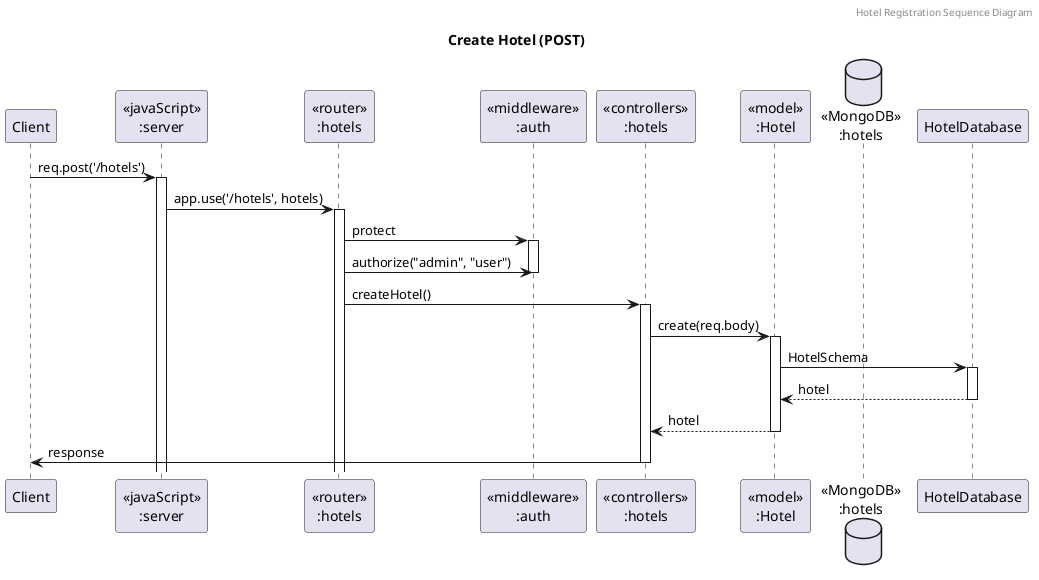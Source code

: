 @startuml Create Hotel

header Hotel Registration Sequence Diagram
title "Create Hotel (POST)"

participant "Client" as client
participant "<<javaScript>>\n:server" as server
participant "<<router>>\n:hotels" as routerHotels
participant "<<middleware>>\n:auth" as middlewareAuth
participant "<<controllers>>\n:hotels" as controllersHotel
participant "<<model>>\n:Hotel" as modelHotel
database "<<MongoDB>>\n:hotels" as Hoteldatabase

client->server ++:req.post('/hotels')
server->routerHotels ++:app.use('/hotels', hotels)

routerHotels -> middlewareAuth ++: protect
routerHotels -> middlewareAuth: authorize("admin", "user")
deactivate middlewareAuth

routerHotels -> controllersHotel ++:createHotel()
controllersHotel->modelHotel ++:create(req.body)
modelHotel ->HotelDatabase ++: HotelSchema
HotelDatabase --> modelHotel --: hotel
controllersHotel <-- modelHotel --:hotel
controllersHotel->client --:response


@enduml
